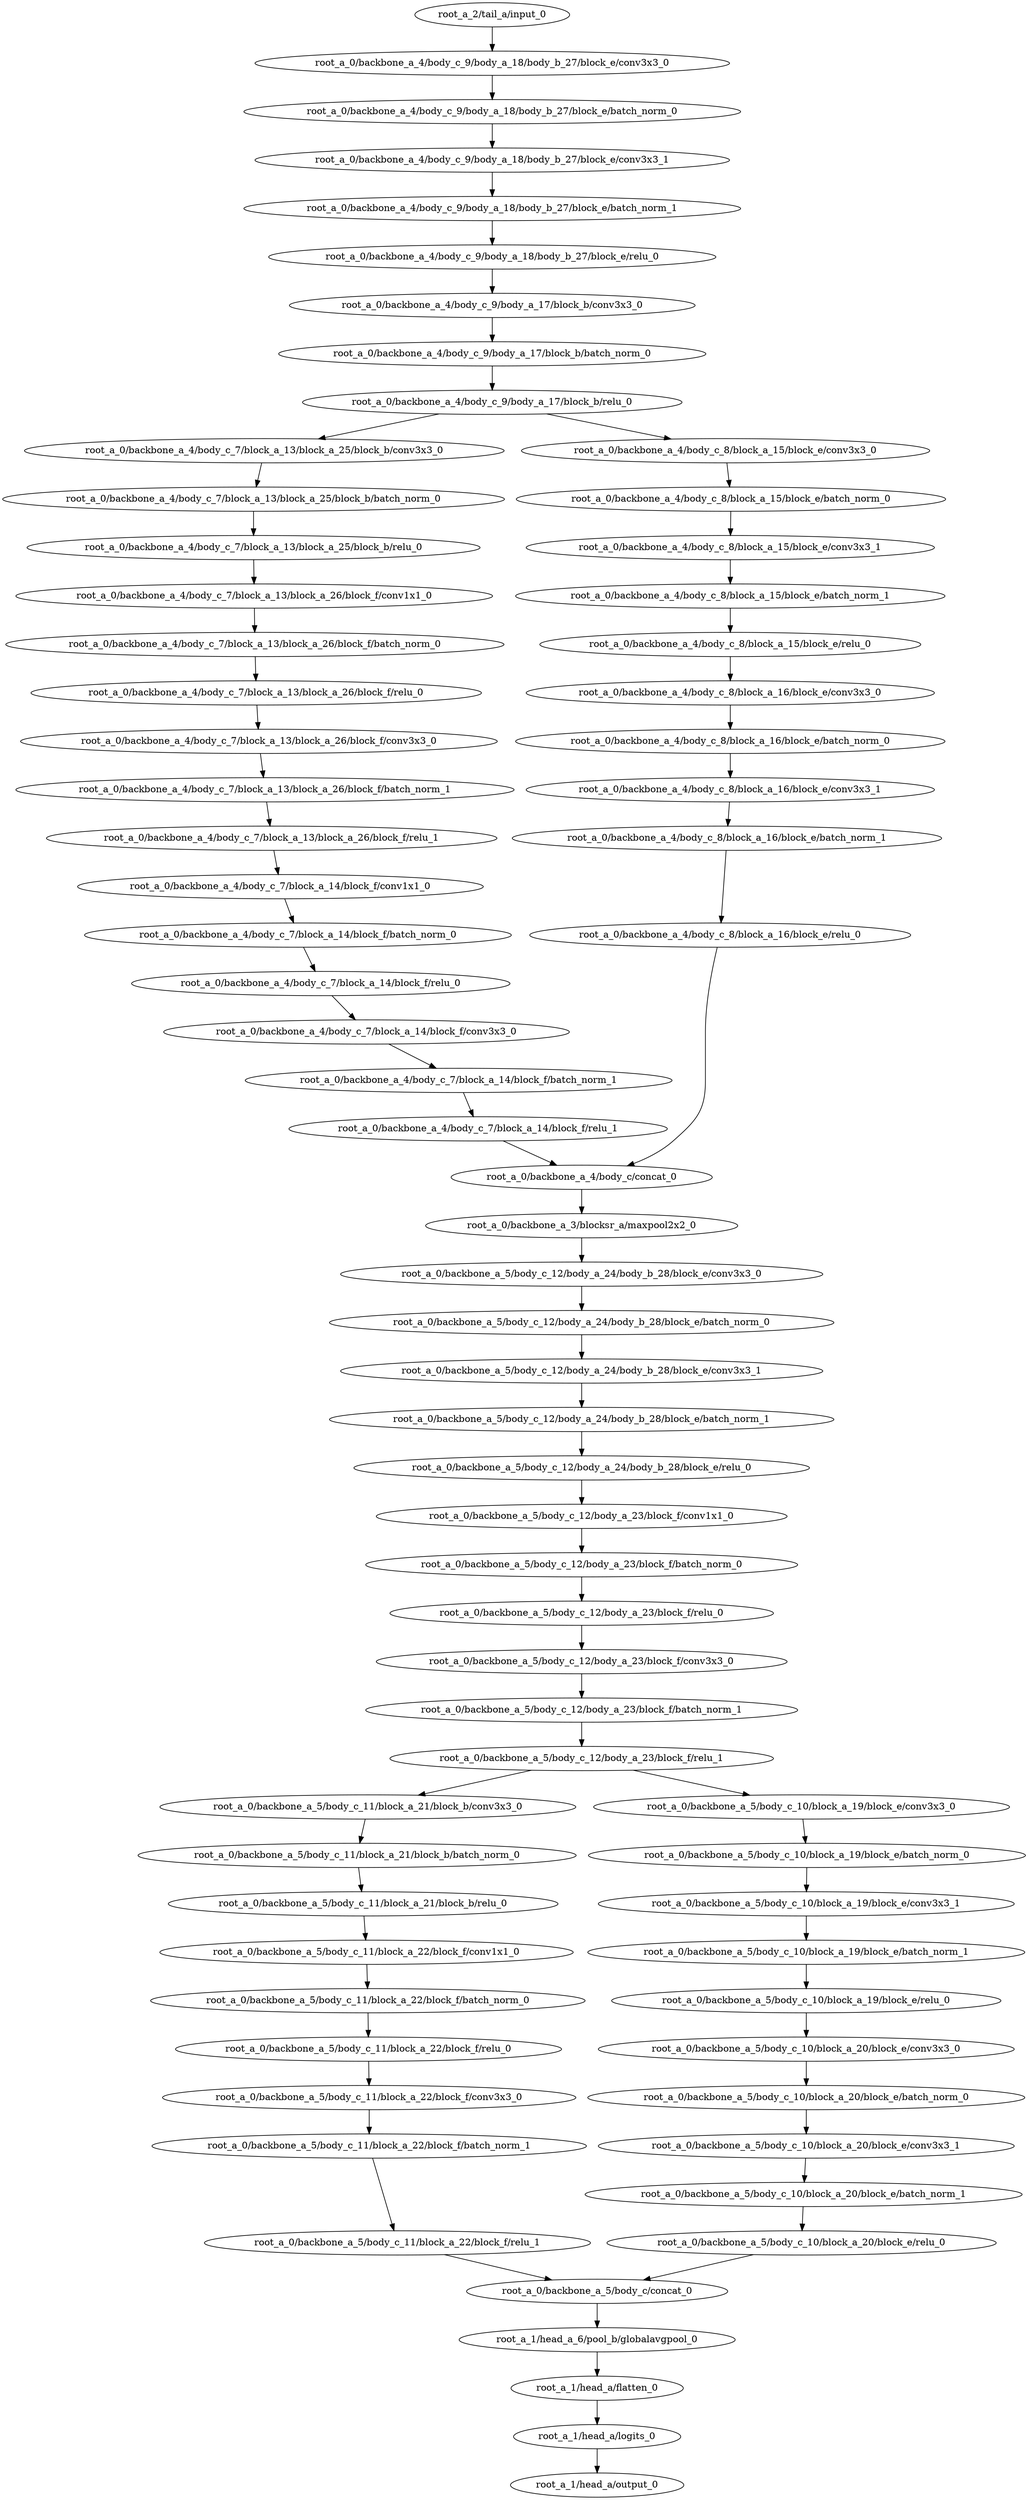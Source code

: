 digraph root_a {
	"root_a_2/tail_a/input_0"
	"root_a_0/backbone_a_4/body_c_9/body_a_18/body_b_27/block_e/conv3x3_0"
	"root_a_0/backbone_a_4/body_c_9/body_a_18/body_b_27/block_e/batch_norm_0"
	"root_a_0/backbone_a_4/body_c_9/body_a_18/body_b_27/block_e/conv3x3_1"
	"root_a_0/backbone_a_4/body_c_9/body_a_18/body_b_27/block_e/batch_norm_1"
	"root_a_0/backbone_a_4/body_c_9/body_a_18/body_b_27/block_e/relu_0"
	"root_a_0/backbone_a_4/body_c_9/body_a_17/block_b/conv3x3_0"
	"root_a_0/backbone_a_4/body_c_9/body_a_17/block_b/batch_norm_0"
	"root_a_0/backbone_a_4/body_c_9/body_a_17/block_b/relu_0"
	"root_a_0/backbone_a_4/body_c_7/block_a_13/block_a_25/block_b/conv3x3_0"
	"root_a_0/backbone_a_4/body_c_7/block_a_13/block_a_25/block_b/batch_norm_0"
	"root_a_0/backbone_a_4/body_c_7/block_a_13/block_a_25/block_b/relu_0"
	"root_a_0/backbone_a_4/body_c_7/block_a_13/block_a_26/block_f/conv1x1_0"
	"root_a_0/backbone_a_4/body_c_7/block_a_13/block_a_26/block_f/batch_norm_0"
	"root_a_0/backbone_a_4/body_c_7/block_a_13/block_a_26/block_f/relu_0"
	"root_a_0/backbone_a_4/body_c_7/block_a_13/block_a_26/block_f/conv3x3_0"
	"root_a_0/backbone_a_4/body_c_7/block_a_13/block_a_26/block_f/batch_norm_1"
	"root_a_0/backbone_a_4/body_c_7/block_a_13/block_a_26/block_f/relu_1"
	"root_a_0/backbone_a_4/body_c_7/block_a_14/block_f/conv1x1_0"
	"root_a_0/backbone_a_4/body_c_7/block_a_14/block_f/batch_norm_0"
	"root_a_0/backbone_a_4/body_c_7/block_a_14/block_f/relu_0"
	"root_a_0/backbone_a_4/body_c_7/block_a_14/block_f/conv3x3_0"
	"root_a_0/backbone_a_4/body_c_7/block_a_14/block_f/batch_norm_1"
	"root_a_0/backbone_a_4/body_c_7/block_a_14/block_f/relu_1"
	"root_a_0/backbone_a_4/body_c_8/block_a_15/block_e/conv3x3_0"
	"root_a_0/backbone_a_4/body_c_8/block_a_15/block_e/batch_norm_0"
	"root_a_0/backbone_a_4/body_c_8/block_a_15/block_e/conv3x3_1"
	"root_a_0/backbone_a_4/body_c_8/block_a_15/block_e/batch_norm_1"
	"root_a_0/backbone_a_4/body_c_8/block_a_15/block_e/relu_0"
	"root_a_0/backbone_a_4/body_c_8/block_a_16/block_e/conv3x3_0"
	"root_a_0/backbone_a_4/body_c_8/block_a_16/block_e/batch_norm_0"
	"root_a_0/backbone_a_4/body_c_8/block_a_16/block_e/conv3x3_1"
	"root_a_0/backbone_a_4/body_c_8/block_a_16/block_e/batch_norm_1"
	"root_a_0/backbone_a_4/body_c_8/block_a_16/block_e/relu_0"
	"root_a_0/backbone_a_4/body_c/concat_0"
	"root_a_0/backbone_a_3/blocksr_a/maxpool2x2_0"
	"root_a_0/backbone_a_5/body_c_12/body_a_24/body_b_28/block_e/conv3x3_0"
	"root_a_0/backbone_a_5/body_c_12/body_a_24/body_b_28/block_e/batch_norm_0"
	"root_a_0/backbone_a_5/body_c_12/body_a_24/body_b_28/block_e/conv3x3_1"
	"root_a_0/backbone_a_5/body_c_12/body_a_24/body_b_28/block_e/batch_norm_1"
	"root_a_0/backbone_a_5/body_c_12/body_a_24/body_b_28/block_e/relu_0"
	"root_a_0/backbone_a_5/body_c_12/body_a_23/block_f/conv1x1_0"
	"root_a_0/backbone_a_5/body_c_12/body_a_23/block_f/batch_norm_0"
	"root_a_0/backbone_a_5/body_c_12/body_a_23/block_f/relu_0"
	"root_a_0/backbone_a_5/body_c_12/body_a_23/block_f/conv3x3_0"
	"root_a_0/backbone_a_5/body_c_12/body_a_23/block_f/batch_norm_1"
	"root_a_0/backbone_a_5/body_c_12/body_a_23/block_f/relu_1"
	"root_a_0/backbone_a_5/body_c_11/block_a_21/block_b/conv3x3_0"
	"root_a_0/backbone_a_5/body_c_11/block_a_21/block_b/batch_norm_0"
	"root_a_0/backbone_a_5/body_c_11/block_a_21/block_b/relu_0"
	"root_a_0/backbone_a_5/body_c_11/block_a_22/block_f/conv1x1_0"
	"root_a_0/backbone_a_5/body_c_11/block_a_22/block_f/batch_norm_0"
	"root_a_0/backbone_a_5/body_c_11/block_a_22/block_f/relu_0"
	"root_a_0/backbone_a_5/body_c_11/block_a_22/block_f/conv3x3_0"
	"root_a_0/backbone_a_5/body_c_11/block_a_22/block_f/batch_norm_1"
	"root_a_0/backbone_a_5/body_c_11/block_a_22/block_f/relu_1"
	"root_a_0/backbone_a_5/body_c_10/block_a_19/block_e/conv3x3_0"
	"root_a_0/backbone_a_5/body_c_10/block_a_19/block_e/batch_norm_0"
	"root_a_0/backbone_a_5/body_c_10/block_a_19/block_e/conv3x3_1"
	"root_a_0/backbone_a_5/body_c_10/block_a_19/block_e/batch_norm_1"
	"root_a_0/backbone_a_5/body_c_10/block_a_19/block_e/relu_0"
	"root_a_0/backbone_a_5/body_c_10/block_a_20/block_e/conv3x3_0"
	"root_a_0/backbone_a_5/body_c_10/block_a_20/block_e/batch_norm_0"
	"root_a_0/backbone_a_5/body_c_10/block_a_20/block_e/conv3x3_1"
	"root_a_0/backbone_a_5/body_c_10/block_a_20/block_e/batch_norm_1"
	"root_a_0/backbone_a_5/body_c_10/block_a_20/block_e/relu_0"
	"root_a_0/backbone_a_5/body_c/concat_0"
	"root_a_1/head_a_6/pool_b/globalavgpool_0"
	"root_a_1/head_a/flatten_0"
	"root_a_1/head_a/logits_0"
	"root_a_1/head_a/output_0"

	"root_a_2/tail_a/input_0" -> "root_a_0/backbone_a_4/body_c_9/body_a_18/body_b_27/block_e/conv3x3_0"
	"root_a_0/backbone_a_4/body_c_9/body_a_18/body_b_27/block_e/conv3x3_0" -> "root_a_0/backbone_a_4/body_c_9/body_a_18/body_b_27/block_e/batch_norm_0"
	"root_a_0/backbone_a_4/body_c_9/body_a_18/body_b_27/block_e/batch_norm_0" -> "root_a_0/backbone_a_4/body_c_9/body_a_18/body_b_27/block_e/conv3x3_1"
	"root_a_0/backbone_a_4/body_c_9/body_a_18/body_b_27/block_e/conv3x3_1" -> "root_a_0/backbone_a_4/body_c_9/body_a_18/body_b_27/block_e/batch_norm_1"
	"root_a_0/backbone_a_4/body_c_9/body_a_18/body_b_27/block_e/batch_norm_1" -> "root_a_0/backbone_a_4/body_c_9/body_a_18/body_b_27/block_e/relu_0"
	"root_a_0/backbone_a_4/body_c_9/body_a_18/body_b_27/block_e/relu_0" -> "root_a_0/backbone_a_4/body_c_9/body_a_17/block_b/conv3x3_0"
	"root_a_0/backbone_a_4/body_c_9/body_a_17/block_b/conv3x3_0" -> "root_a_0/backbone_a_4/body_c_9/body_a_17/block_b/batch_norm_0"
	"root_a_0/backbone_a_4/body_c_9/body_a_17/block_b/batch_norm_0" -> "root_a_0/backbone_a_4/body_c_9/body_a_17/block_b/relu_0"
	"root_a_0/backbone_a_4/body_c_9/body_a_17/block_b/relu_0" -> "root_a_0/backbone_a_4/body_c_7/block_a_13/block_a_25/block_b/conv3x3_0"
	"root_a_0/backbone_a_4/body_c_7/block_a_13/block_a_25/block_b/conv3x3_0" -> "root_a_0/backbone_a_4/body_c_7/block_a_13/block_a_25/block_b/batch_norm_0"
	"root_a_0/backbone_a_4/body_c_7/block_a_13/block_a_25/block_b/batch_norm_0" -> "root_a_0/backbone_a_4/body_c_7/block_a_13/block_a_25/block_b/relu_0"
	"root_a_0/backbone_a_4/body_c_7/block_a_13/block_a_25/block_b/relu_0" -> "root_a_0/backbone_a_4/body_c_7/block_a_13/block_a_26/block_f/conv1x1_0"
	"root_a_0/backbone_a_4/body_c_7/block_a_13/block_a_26/block_f/conv1x1_0" -> "root_a_0/backbone_a_4/body_c_7/block_a_13/block_a_26/block_f/batch_norm_0"
	"root_a_0/backbone_a_4/body_c_7/block_a_13/block_a_26/block_f/batch_norm_0" -> "root_a_0/backbone_a_4/body_c_7/block_a_13/block_a_26/block_f/relu_0"
	"root_a_0/backbone_a_4/body_c_7/block_a_13/block_a_26/block_f/relu_0" -> "root_a_0/backbone_a_4/body_c_7/block_a_13/block_a_26/block_f/conv3x3_0"
	"root_a_0/backbone_a_4/body_c_7/block_a_13/block_a_26/block_f/conv3x3_0" -> "root_a_0/backbone_a_4/body_c_7/block_a_13/block_a_26/block_f/batch_norm_1"
	"root_a_0/backbone_a_4/body_c_7/block_a_13/block_a_26/block_f/batch_norm_1" -> "root_a_0/backbone_a_4/body_c_7/block_a_13/block_a_26/block_f/relu_1"
	"root_a_0/backbone_a_4/body_c_7/block_a_13/block_a_26/block_f/relu_1" -> "root_a_0/backbone_a_4/body_c_7/block_a_14/block_f/conv1x1_0"
	"root_a_0/backbone_a_4/body_c_7/block_a_14/block_f/conv1x1_0" -> "root_a_0/backbone_a_4/body_c_7/block_a_14/block_f/batch_norm_0"
	"root_a_0/backbone_a_4/body_c_7/block_a_14/block_f/batch_norm_0" -> "root_a_0/backbone_a_4/body_c_7/block_a_14/block_f/relu_0"
	"root_a_0/backbone_a_4/body_c_7/block_a_14/block_f/relu_0" -> "root_a_0/backbone_a_4/body_c_7/block_a_14/block_f/conv3x3_0"
	"root_a_0/backbone_a_4/body_c_7/block_a_14/block_f/conv3x3_0" -> "root_a_0/backbone_a_4/body_c_7/block_a_14/block_f/batch_norm_1"
	"root_a_0/backbone_a_4/body_c_7/block_a_14/block_f/batch_norm_1" -> "root_a_0/backbone_a_4/body_c_7/block_a_14/block_f/relu_1"
	"root_a_0/backbone_a_4/body_c_9/body_a_17/block_b/relu_0" -> "root_a_0/backbone_a_4/body_c_8/block_a_15/block_e/conv3x3_0"
	"root_a_0/backbone_a_4/body_c_8/block_a_15/block_e/conv3x3_0" -> "root_a_0/backbone_a_4/body_c_8/block_a_15/block_e/batch_norm_0"
	"root_a_0/backbone_a_4/body_c_8/block_a_15/block_e/batch_norm_0" -> "root_a_0/backbone_a_4/body_c_8/block_a_15/block_e/conv3x3_1"
	"root_a_0/backbone_a_4/body_c_8/block_a_15/block_e/conv3x3_1" -> "root_a_0/backbone_a_4/body_c_8/block_a_15/block_e/batch_norm_1"
	"root_a_0/backbone_a_4/body_c_8/block_a_15/block_e/batch_norm_1" -> "root_a_0/backbone_a_4/body_c_8/block_a_15/block_e/relu_0"
	"root_a_0/backbone_a_4/body_c_8/block_a_15/block_e/relu_0" -> "root_a_0/backbone_a_4/body_c_8/block_a_16/block_e/conv3x3_0"
	"root_a_0/backbone_a_4/body_c_8/block_a_16/block_e/conv3x3_0" -> "root_a_0/backbone_a_4/body_c_8/block_a_16/block_e/batch_norm_0"
	"root_a_0/backbone_a_4/body_c_8/block_a_16/block_e/batch_norm_0" -> "root_a_0/backbone_a_4/body_c_8/block_a_16/block_e/conv3x3_1"
	"root_a_0/backbone_a_4/body_c_8/block_a_16/block_e/conv3x3_1" -> "root_a_0/backbone_a_4/body_c_8/block_a_16/block_e/batch_norm_1"
	"root_a_0/backbone_a_4/body_c_8/block_a_16/block_e/batch_norm_1" -> "root_a_0/backbone_a_4/body_c_8/block_a_16/block_e/relu_0"
	"root_a_0/backbone_a_4/body_c_7/block_a_14/block_f/relu_1" -> "root_a_0/backbone_a_4/body_c/concat_0"
	"root_a_0/backbone_a_4/body_c_8/block_a_16/block_e/relu_0" -> "root_a_0/backbone_a_4/body_c/concat_0"
	"root_a_0/backbone_a_4/body_c/concat_0" -> "root_a_0/backbone_a_3/blocksr_a/maxpool2x2_0"
	"root_a_0/backbone_a_3/blocksr_a/maxpool2x2_0" -> "root_a_0/backbone_a_5/body_c_12/body_a_24/body_b_28/block_e/conv3x3_0"
	"root_a_0/backbone_a_5/body_c_12/body_a_24/body_b_28/block_e/conv3x3_0" -> "root_a_0/backbone_a_5/body_c_12/body_a_24/body_b_28/block_e/batch_norm_0"
	"root_a_0/backbone_a_5/body_c_12/body_a_24/body_b_28/block_e/batch_norm_0" -> "root_a_0/backbone_a_5/body_c_12/body_a_24/body_b_28/block_e/conv3x3_1"
	"root_a_0/backbone_a_5/body_c_12/body_a_24/body_b_28/block_e/conv3x3_1" -> "root_a_0/backbone_a_5/body_c_12/body_a_24/body_b_28/block_e/batch_norm_1"
	"root_a_0/backbone_a_5/body_c_12/body_a_24/body_b_28/block_e/batch_norm_1" -> "root_a_0/backbone_a_5/body_c_12/body_a_24/body_b_28/block_e/relu_0"
	"root_a_0/backbone_a_5/body_c_12/body_a_24/body_b_28/block_e/relu_0" -> "root_a_0/backbone_a_5/body_c_12/body_a_23/block_f/conv1x1_0"
	"root_a_0/backbone_a_5/body_c_12/body_a_23/block_f/conv1x1_0" -> "root_a_0/backbone_a_5/body_c_12/body_a_23/block_f/batch_norm_0"
	"root_a_0/backbone_a_5/body_c_12/body_a_23/block_f/batch_norm_0" -> "root_a_0/backbone_a_5/body_c_12/body_a_23/block_f/relu_0"
	"root_a_0/backbone_a_5/body_c_12/body_a_23/block_f/relu_0" -> "root_a_0/backbone_a_5/body_c_12/body_a_23/block_f/conv3x3_0"
	"root_a_0/backbone_a_5/body_c_12/body_a_23/block_f/conv3x3_0" -> "root_a_0/backbone_a_5/body_c_12/body_a_23/block_f/batch_norm_1"
	"root_a_0/backbone_a_5/body_c_12/body_a_23/block_f/batch_norm_1" -> "root_a_0/backbone_a_5/body_c_12/body_a_23/block_f/relu_1"
	"root_a_0/backbone_a_5/body_c_12/body_a_23/block_f/relu_1" -> "root_a_0/backbone_a_5/body_c_11/block_a_21/block_b/conv3x3_0"
	"root_a_0/backbone_a_5/body_c_11/block_a_21/block_b/conv3x3_0" -> "root_a_0/backbone_a_5/body_c_11/block_a_21/block_b/batch_norm_0"
	"root_a_0/backbone_a_5/body_c_11/block_a_21/block_b/batch_norm_0" -> "root_a_0/backbone_a_5/body_c_11/block_a_21/block_b/relu_0"
	"root_a_0/backbone_a_5/body_c_11/block_a_21/block_b/relu_0" -> "root_a_0/backbone_a_5/body_c_11/block_a_22/block_f/conv1x1_0"
	"root_a_0/backbone_a_5/body_c_11/block_a_22/block_f/conv1x1_0" -> "root_a_0/backbone_a_5/body_c_11/block_a_22/block_f/batch_norm_0"
	"root_a_0/backbone_a_5/body_c_11/block_a_22/block_f/batch_norm_0" -> "root_a_0/backbone_a_5/body_c_11/block_a_22/block_f/relu_0"
	"root_a_0/backbone_a_5/body_c_11/block_a_22/block_f/relu_0" -> "root_a_0/backbone_a_5/body_c_11/block_a_22/block_f/conv3x3_0"
	"root_a_0/backbone_a_5/body_c_11/block_a_22/block_f/conv3x3_0" -> "root_a_0/backbone_a_5/body_c_11/block_a_22/block_f/batch_norm_1"
	"root_a_0/backbone_a_5/body_c_11/block_a_22/block_f/batch_norm_1" -> "root_a_0/backbone_a_5/body_c_11/block_a_22/block_f/relu_1"
	"root_a_0/backbone_a_5/body_c_12/body_a_23/block_f/relu_1" -> "root_a_0/backbone_a_5/body_c_10/block_a_19/block_e/conv3x3_0"
	"root_a_0/backbone_a_5/body_c_10/block_a_19/block_e/conv3x3_0" -> "root_a_0/backbone_a_5/body_c_10/block_a_19/block_e/batch_norm_0"
	"root_a_0/backbone_a_5/body_c_10/block_a_19/block_e/batch_norm_0" -> "root_a_0/backbone_a_5/body_c_10/block_a_19/block_e/conv3x3_1"
	"root_a_0/backbone_a_5/body_c_10/block_a_19/block_e/conv3x3_1" -> "root_a_0/backbone_a_5/body_c_10/block_a_19/block_e/batch_norm_1"
	"root_a_0/backbone_a_5/body_c_10/block_a_19/block_e/batch_norm_1" -> "root_a_0/backbone_a_5/body_c_10/block_a_19/block_e/relu_0"
	"root_a_0/backbone_a_5/body_c_10/block_a_19/block_e/relu_0" -> "root_a_0/backbone_a_5/body_c_10/block_a_20/block_e/conv3x3_0"
	"root_a_0/backbone_a_5/body_c_10/block_a_20/block_e/conv3x3_0" -> "root_a_0/backbone_a_5/body_c_10/block_a_20/block_e/batch_norm_0"
	"root_a_0/backbone_a_5/body_c_10/block_a_20/block_e/batch_norm_0" -> "root_a_0/backbone_a_5/body_c_10/block_a_20/block_e/conv3x3_1"
	"root_a_0/backbone_a_5/body_c_10/block_a_20/block_e/conv3x3_1" -> "root_a_0/backbone_a_5/body_c_10/block_a_20/block_e/batch_norm_1"
	"root_a_0/backbone_a_5/body_c_10/block_a_20/block_e/batch_norm_1" -> "root_a_0/backbone_a_5/body_c_10/block_a_20/block_e/relu_0"
	"root_a_0/backbone_a_5/body_c_11/block_a_22/block_f/relu_1" -> "root_a_0/backbone_a_5/body_c/concat_0"
	"root_a_0/backbone_a_5/body_c_10/block_a_20/block_e/relu_0" -> "root_a_0/backbone_a_5/body_c/concat_0"
	"root_a_0/backbone_a_5/body_c/concat_0" -> "root_a_1/head_a_6/pool_b/globalavgpool_0"
	"root_a_1/head_a_6/pool_b/globalavgpool_0" -> "root_a_1/head_a/flatten_0"
	"root_a_1/head_a/flatten_0" -> "root_a_1/head_a/logits_0"
	"root_a_1/head_a/logits_0" -> "root_a_1/head_a/output_0"

}
